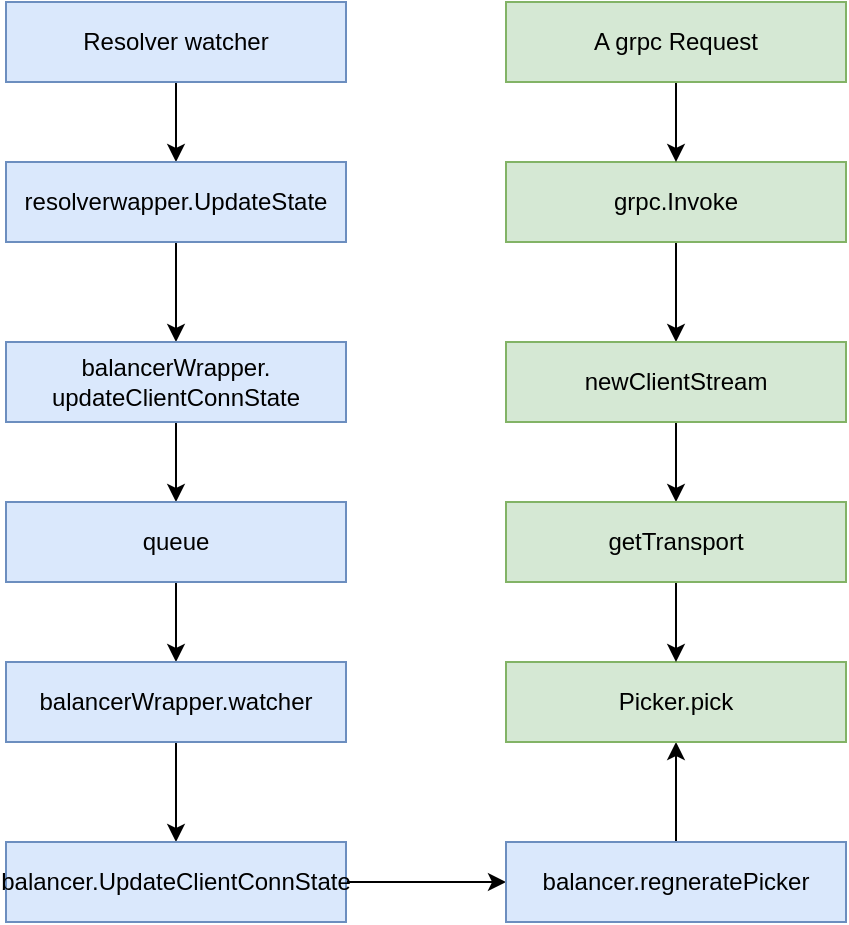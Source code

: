 <mxfile version="14.8.0" type="github">
  <diagram id="JNrt4wU6GQRyyB7xiDXF" name="Page-1">
    <mxGraphModel dx="946" dy="578" grid="1" gridSize="10" guides="1" tooltips="1" connect="1" arrows="1" fold="1" page="1" pageScale="1" pageWidth="827" pageHeight="1169" math="0" shadow="0">
      <root>
        <mxCell id="0" />
        <mxCell id="1" parent="0" />
        <mxCell id="v5S9bi1U7MW_EjHtry2A-16" value="" style="edgeStyle=orthogonalEdgeStyle;rounded=0;orthogonalLoop=1;jettySize=auto;html=1;" edge="1" parent="1" source="v5S9bi1U7MW_EjHtry2A-1" target="v5S9bi1U7MW_EjHtry2A-3">
          <mxGeometry relative="1" as="geometry" />
        </mxCell>
        <mxCell id="v5S9bi1U7MW_EjHtry2A-1" value="Resolver watcher" style="rounded=0;whiteSpace=wrap;html=1;fillColor=#dae8fc;strokeColor=#6c8ebf;" vertex="1" parent="1">
          <mxGeometry x="280" y="60" width="170" height="40" as="geometry" />
        </mxCell>
        <mxCell id="v5S9bi1U7MW_EjHtry2A-17" value="" style="edgeStyle=orthogonalEdgeStyle;rounded=0;orthogonalLoop=1;jettySize=auto;html=1;" edge="1" parent="1" source="v5S9bi1U7MW_EjHtry2A-3" target="v5S9bi1U7MW_EjHtry2A-4">
          <mxGeometry relative="1" as="geometry" />
        </mxCell>
        <mxCell id="v5S9bi1U7MW_EjHtry2A-3" value="resolverwapper.UpdateState" style="rounded=0;whiteSpace=wrap;html=1;fillColor=#dae8fc;strokeColor=#6c8ebf;" vertex="1" parent="1">
          <mxGeometry x="280" y="140" width="170" height="40" as="geometry" />
        </mxCell>
        <mxCell id="v5S9bi1U7MW_EjHtry2A-18" value="" style="edgeStyle=orthogonalEdgeStyle;rounded=0;orthogonalLoop=1;jettySize=auto;html=1;" edge="1" parent="1" source="v5S9bi1U7MW_EjHtry2A-4" target="v5S9bi1U7MW_EjHtry2A-6">
          <mxGeometry relative="1" as="geometry" />
        </mxCell>
        <mxCell id="v5S9bi1U7MW_EjHtry2A-4" value="balancerWrapper.&lt;br&gt;updateClientConnState" style="rounded=0;whiteSpace=wrap;html=1;fillColor=#dae8fc;strokeColor=#6c8ebf;" vertex="1" parent="1">
          <mxGeometry x="280" y="230" width="170" height="40" as="geometry" />
        </mxCell>
        <mxCell id="v5S9bi1U7MW_EjHtry2A-19" value="" style="edgeStyle=orthogonalEdgeStyle;rounded=0;orthogonalLoop=1;jettySize=auto;html=1;" edge="1" parent="1" source="v5S9bi1U7MW_EjHtry2A-6" target="v5S9bi1U7MW_EjHtry2A-7">
          <mxGeometry relative="1" as="geometry" />
        </mxCell>
        <mxCell id="v5S9bi1U7MW_EjHtry2A-6" value="queue" style="rounded=0;whiteSpace=wrap;html=1;fillColor=#dae8fc;strokeColor=#6c8ebf;" vertex="1" parent="1">
          <mxGeometry x="280" y="310" width="170" height="40" as="geometry" />
        </mxCell>
        <mxCell id="v5S9bi1U7MW_EjHtry2A-20" value="" style="edgeStyle=orthogonalEdgeStyle;rounded=0;orthogonalLoop=1;jettySize=auto;html=1;" edge="1" parent="1" source="v5S9bi1U7MW_EjHtry2A-7" target="v5S9bi1U7MW_EjHtry2A-8">
          <mxGeometry relative="1" as="geometry" />
        </mxCell>
        <mxCell id="v5S9bi1U7MW_EjHtry2A-7" value="balancerWrapper.watcher" style="rounded=0;whiteSpace=wrap;html=1;fillColor=#dae8fc;strokeColor=#6c8ebf;" vertex="1" parent="1">
          <mxGeometry x="280" y="390" width="170" height="40" as="geometry" />
        </mxCell>
        <mxCell id="v5S9bi1U7MW_EjHtry2A-21" value="" style="edgeStyle=orthogonalEdgeStyle;rounded=0;orthogonalLoop=1;jettySize=auto;html=1;" edge="1" parent="1" source="v5S9bi1U7MW_EjHtry2A-8" target="v5S9bi1U7MW_EjHtry2A-9">
          <mxGeometry relative="1" as="geometry" />
        </mxCell>
        <mxCell id="v5S9bi1U7MW_EjHtry2A-8" value="balancer.UpdateClientConnState" style="rounded=0;whiteSpace=wrap;html=1;fillColor=#dae8fc;strokeColor=#6c8ebf;" vertex="1" parent="1">
          <mxGeometry x="280" y="480" width="170" height="40" as="geometry" />
        </mxCell>
        <mxCell id="v5S9bi1U7MW_EjHtry2A-11" value="" style="edgeStyle=orthogonalEdgeStyle;rounded=0;orthogonalLoop=1;jettySize=auto;html=1;" edge="1" parent="1" source="v5S9bi1U7MW_EjHtry2A-9" target="v5S9bi1U7MW_EjHtry2A-10">
          <mxGeometry relative="1" as="geometry" />
        </mxCell>
        <mxCell id="v5S9bi1U7MW_EjHtry2A-9" value="balancer.regneratePicker" style="rounded=0;whiteSpace=wrap;html=1;fillColor=#dae8fc;strokeColor=#6c8ebf;" vertex="1" parent="1">
          <mxGeometry x="530" y="480" width="170" height="40" as="geometry" />
        </mxCell>
        <mxCell id="v5S9bi1U7MW_EjHtry2A-10" value="Picker.pick" style="rounded=0;whiteSpace=wrap;html=1;fillColor=#d5e8d4;strokeColor=#82b366;" vertex="1" parent="1">
          <mxGeometry x="530" y="390" width="170" height="40" as="geometry" />
        </mxCell>
        <mxCell id="v5S9bi1U7MW_EjHtry2A-23" value="" style="edgeStyle=orthogonalEdgeStyle;rounded=0;orthogonalLoop=1;jettySize=auto;html=1;" edge="1" parent="1" source="v5S9bi1U7MW_EjHtry2A-12" target="v5S9bi1U7MW_EjHtry2A-14">
          <mxGeometry relative="1" as="geometry" />
        </mxCell>
        <mxCell id="v5S9bi1U7MW_EjHtry2A-12" value="grpc.Invoke" style="rounded=0;whiteSpace=wrap;html=1;fillColor=#d5e8d4;strokeColor=#82b366;" vertex="1" parent="1">
          <mxGeometry x="530" y="140" width="170" height="40" as="geometry" />
        </mxCell>
        <mxCell id="v5S9bi1U7MW_EjHtry2A-22" value="" style="edgeStyle=orthogonalEdgeStyle;rounded=0;orthogonalLoop=1;jettySize=auto;html=1;" edge="1" parent="1" source="v5S9bi1U7MW_EjHtry2A-13" target="v5S9bi1U7MW_EjHtry2A-12">
          <mxGeometry relative="1" as="geometry" />
        </mxCell>
        <mxCell id="v5S9bi1U7MW_EjHtry2A-13" value="A grpc Request" style="rounded=0;whiteSpace=wrap;html=1;fillColor=#d5e8d4;strokeColor=#82b366;" vertex="1" parent="1">
          <mxGeometry x="530" y="60" width="170" height="40" as="geometry" />
        </mxCell>
        <mxCell id="v5S9bi1U7MW_EjHtry2A-24" value="" style="edgeStyle=orthogonalEdgeStyle;rounded=0;orthogonalLoop=1;jettySize=auto;html=1;" edge="1" parent="1" source="v5S9bi1U7MW_EjHtry2A-14" target="v5S9bi1U7MW_EjHtry2A-15">
          <mxGeometry relative="1" as="geometry" />
        </mxCell>
        <mxCell id="v5S9bi1U7MW_EjHtry2A-14" value="newClientStream" style="rounded=0;whiteSpace=wrap;html=1;fillColor=#d5e8d4;strokeColor=#82b366;" vertex="1" parent="1">
          <mxGeometry x="530" y="230" width="170" height="40" as="geometry" />
        </mxCell>
        <mxCell id="v5S9bi1U7MW_EjHtry2A-25" value="" style="edgeStyle=orthogonalEdgeStyle;rounded=0;orthogonalLoop=1;jettySize=auto;html=1;" edge="1" parent="1" source="v5S9bi1U7MW_EjHtry2A-15" target="v5S9bi1U7MW_EjHtry2A-10">
          <mxGeometry relative="1" as="geometry" />
        </mxCell>
        <mxCell id="v5S9bi1U7MW_EjHtry2A-15" value="getTransport" style="rounded=0;whiteSpace=wrap;html=1;fillColor=#d5e8d4;strokeColor=#82b366;" vertex="1" parent="1">
          <mxGeometry x="530" y="310" width="170" height="40" as="geometry" />
        </mxCell>
      </root>
    </mxGraphModel>
  </diagram>
</mxfile>
